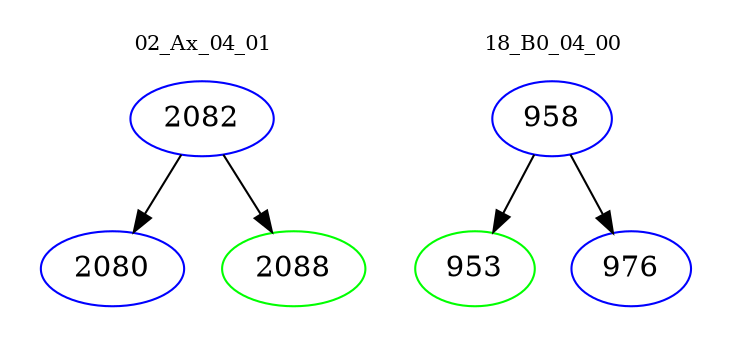 digraph{
subgraph cluster_0 {
color = white
label = "02_Ax_04_01";
fontsize=10;
T0_2082 [label="2082", color="blue"]
T0_2082 -> T0_2080 [color="black"]
T0_2080 [label="2080", color="blue"]
T0_2082 -> T0_2088 [color="black"]
T0_2088 [label="2088", color="green"]
}
subgraph cluster_1 {
color = white
label = "18_B0_04_00";
fontsize=10;
T1_958 [label="958", color="blue"]
T1_958 -> T1_953 [color="black"]
T1_953 [label="953", color="green"]
T1_958 -> T1_976 [color="black"]
T1_976 [label="976", color="blue"]
}
}
